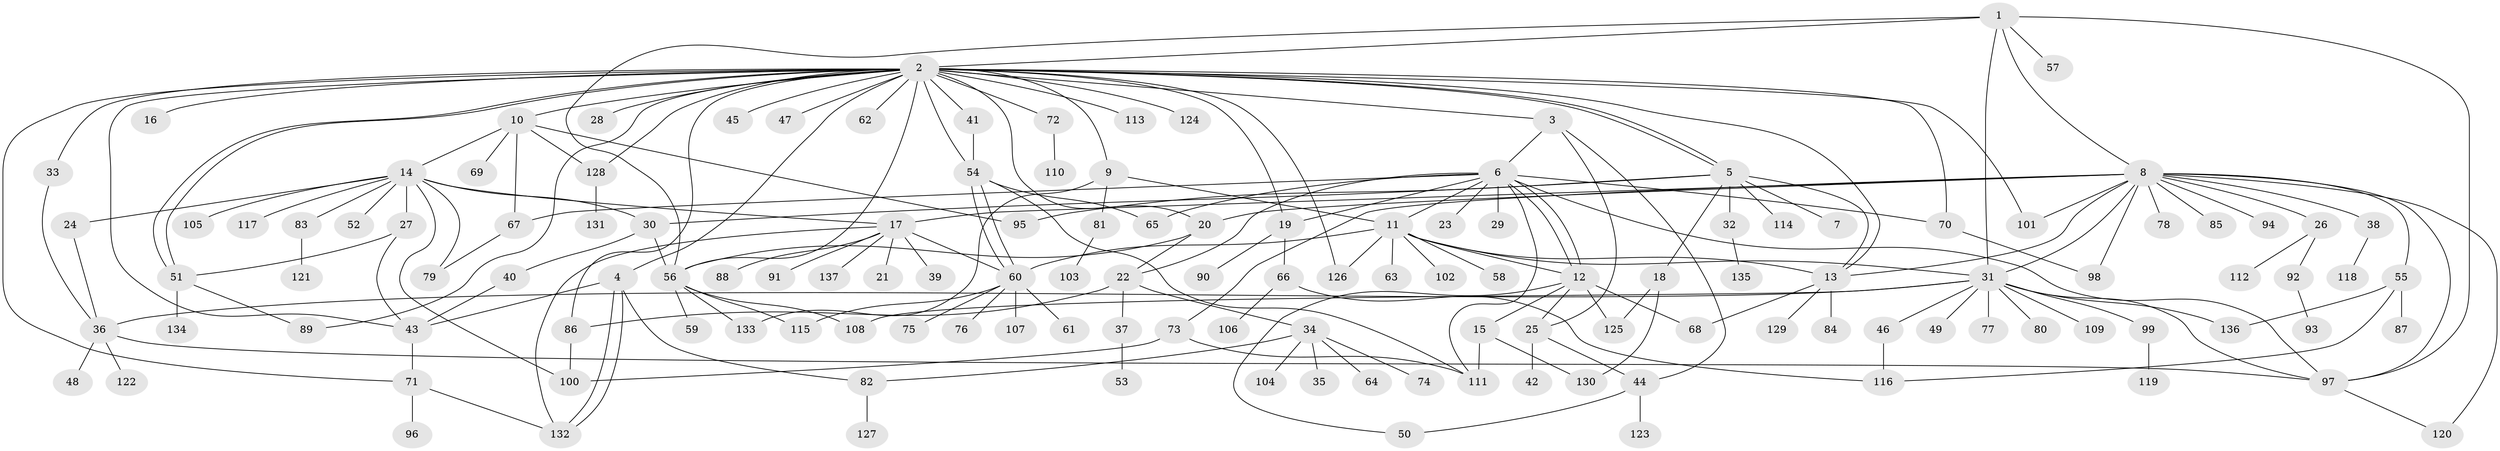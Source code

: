 // coarse degree distribution, {15: 0.009345794392523364, 33: 0.009345794392523364, 5: 0.04672897196261682, 8: 0.028037383177570093, 14: 0.009345794392523364, 1: 0.5233644859813084, 13: 0.009345794392523364, 4: 0.06542056074766354, 6: 0.028037383177570093, 10: 0.018691588785046728, 9: 0.009345794392523364, 3: 0.06542056074766354, 7: 0.018691588785046728, 2: 0.1588785046728972}
// Generated by graph-tools (version 1.1) at 2025/51/02/27/25 19:51:58]
// undirected, 137 vertices, 202 edges
graph export_dot {
graph [start="1"]
  node [color=gray90,style=filled];
  1;
  2;
  3;
  4;
  5;
  6;
  7;
  8;
  9;
  10;
  11;
  12;
  13;
  14;
  15;
  16;
  17;
  18;
  19;
  20;
  21;
  22;
  23;
  24;
  25;
  26;
  27;
  28;
  29;
  30;
  31;
  32;
  33;
  34;
  35;
  36;
  37;
  38;
  39;
  40;
  41;
  42;
  43;
  44;
  45;
  46;
  47;
  48;
  49;
  50;
  51;
  52;
  53;
  54;
  55;
  56;
  57;
  58;
  59;
  60;
  61;
  62;
  63;
  64;
  65;
  66;
  67;
  68;
  69;
  70;
  71;
  72;
  73;
  74;
  75;
  76;
  77;
  78;
  79;
  80;
  81;
  82;
  83;
  84;
  85;
  86;
  87;
  88;
  89;
  90;
  91;
  92;
  93;
  94;
  95;
  96;
  97;
  98;
  99;
  100;
  101;
  102;
  103;
  104;
  105;
  106;
  107;
  108;
  109;
  110;
  111;
  112;
  113;
  114;
  115;
  116;
  117;
  118;
  119;
  120;
  121;
  122;
  123;
  124;
  125;
  126;
  127;
  128;
  129;
  130;
  131;
  132;
  133;
  134;
  135;
  136;
  137;
  1 -- 2;
  1 -- 8;
  1 -- 31;
  1 -- 56;
  1 -- 57;
  1 -- 97;
  2 -- 3;
  2 -- 4;
  2 -- 5;
  2 -- 5;
  2 -- 9;
  2 -- 10;
  2 -- 13;
  2 -- 16;
  2 -- 19;
  2 -- 20;
  2 -- 28;
  2 -- 33;
  2 -- 41;
  2 -- 43;
  2 -- 45;
  2 -- 47;
  2 -- 51;
  2 -- 51;
  2 -- 54;
  2 -- 56;
  2 -- 62;
  2 -- 70;
  2 -- 71;
  2 -- 72;
  2 -- 86;
  2 -- 89;
  2 -- 101;
  2 -- 113;
  2 -- 124;
  2 -- 126;
  2 -- 128;
  3 -- 6;
  3 -- 25;
  3 -- 44;
  4 -- 43;
  4 -- 82;
  4 -- 132;
  4 -- 132;
  5 -- 7;
  5 -- 13;
  5 -- 18;
  5 -- 30;
  5 -- 32;
  5 -- 95;
  5 -- 114;
  6 -- 11;
  6 -- 12;
  6 -- 12;
  6 -- 19;
  6 -- 22;
  6 -- 23;
  6 -- 29;
  6 -- 65;
  6 -- 67;
  6 -- 70;
  6 -- 97;
  6 -- 111;
  8 -- 13;
  8 -- 17;
  8 -- 20;
  8 -- 26;
  8 -- 31;
  8 -- 38;
  8 -- 55;
  8 -- 73;
  8 -- 78;
  8 -- 85;
  8 -- 94;
  8 -- 97;
  8 -- 98;
  8 -- 101;
  8 -- 120;
  9 -- 11;
  9 -- 81;
  9 -- 133;
  10 -- 14;
  10 -- 67;
  10 -- 69;
  10 -- 95;
  10 -- 128;
  11 -- 12;
  11 -- 13;
  11 -- 31;
  11 -- 58;
  11 -- 60;
  11 -- 63;
  11 -- 102;
  11 -- 126;
  12 -- 15;
  12 -- 25;
  12 -- 50;
  12 -- 68;
  12 -- 125;
  13 -- 68;
  13 -- 84;
  13 -- 129;
  14 -- 17;
  14 -- 24;
  14 -- 27;
  14 -- 30;
  14 -- 52;
  14 -- 79;
  14 -- 83;
  14 -- 100;
  14 -- 105;
  14 -- 117;
  15 -- 111;
  15 -- 130;
  17 -- 21;
  17 -- 39;
  17 -- 60;
  17 -- 88;
  17 -- 91;
  17 -- 132;
  17 -- 137;
  18 -- 125;
  18 -- 130;
  19 -- 66;
  19 -- 90;
  20 -- 22;
  20 -- 56;
  22 -- 34;
  22 -- 37;
  22 -- 86;
  24 -- 36;
  25 -- 42;
  25 -- 44;
  26 -- 92;
  26 -- 112;
  27 -- 43;
  27 -- 51;
  30 -- 40;
  30 -- 56;
  31 -- 36;
  31 -- 46;
  31 -- 49;
  31 -- 77;
  31 -- 80;
  31 -- 97;
  31 -- 99;
  31 -- 108;
  31 -- 109;
  31 -- 136;
  32 -- 135;
  33 -- 36;
  34 -- 35;
  34 -- 64;
  34 -- 74;
  34 -- 82;
  34 -- 104;
  36 -- 48;
  36 -- 97;
  36 -- 122;
  37 -- 53;
  38 -- 118;
  40 -- 43;
  41 -- 54;
  43 -- 71;
  44 -- 50;
  44 -- 123;
  46 -- 116;
  51 -- 89;
  51 -- 134;
  54 -- 60;
  54 -- 60;
  54 -- 65;
  54 -- 111;
  55 -- 87;
  55 -- 116;
  55 -- 136;
  56 -- 59;
  56 -- 108;
  56 -- 115;
  56 -- 133;
  60 -- 61;
  60 -- 75;
  60 -- 76;
  60 -- 107;
  60 -- 115;
  66 -- 106;
  66 -- 116;
  67 -- 79;
  70 -- 98;
  71 -- 96;
  71 -- 132;
  72 -- 110;
  73 -- 100;
  73 -- 111;
  81 -- 103;
  82 -- 127;
  83 -- 121;
  86 -- 100;
  92 -- 93;
  97 -- 120;
  99 -- 119;
  128 -- 131;
}
